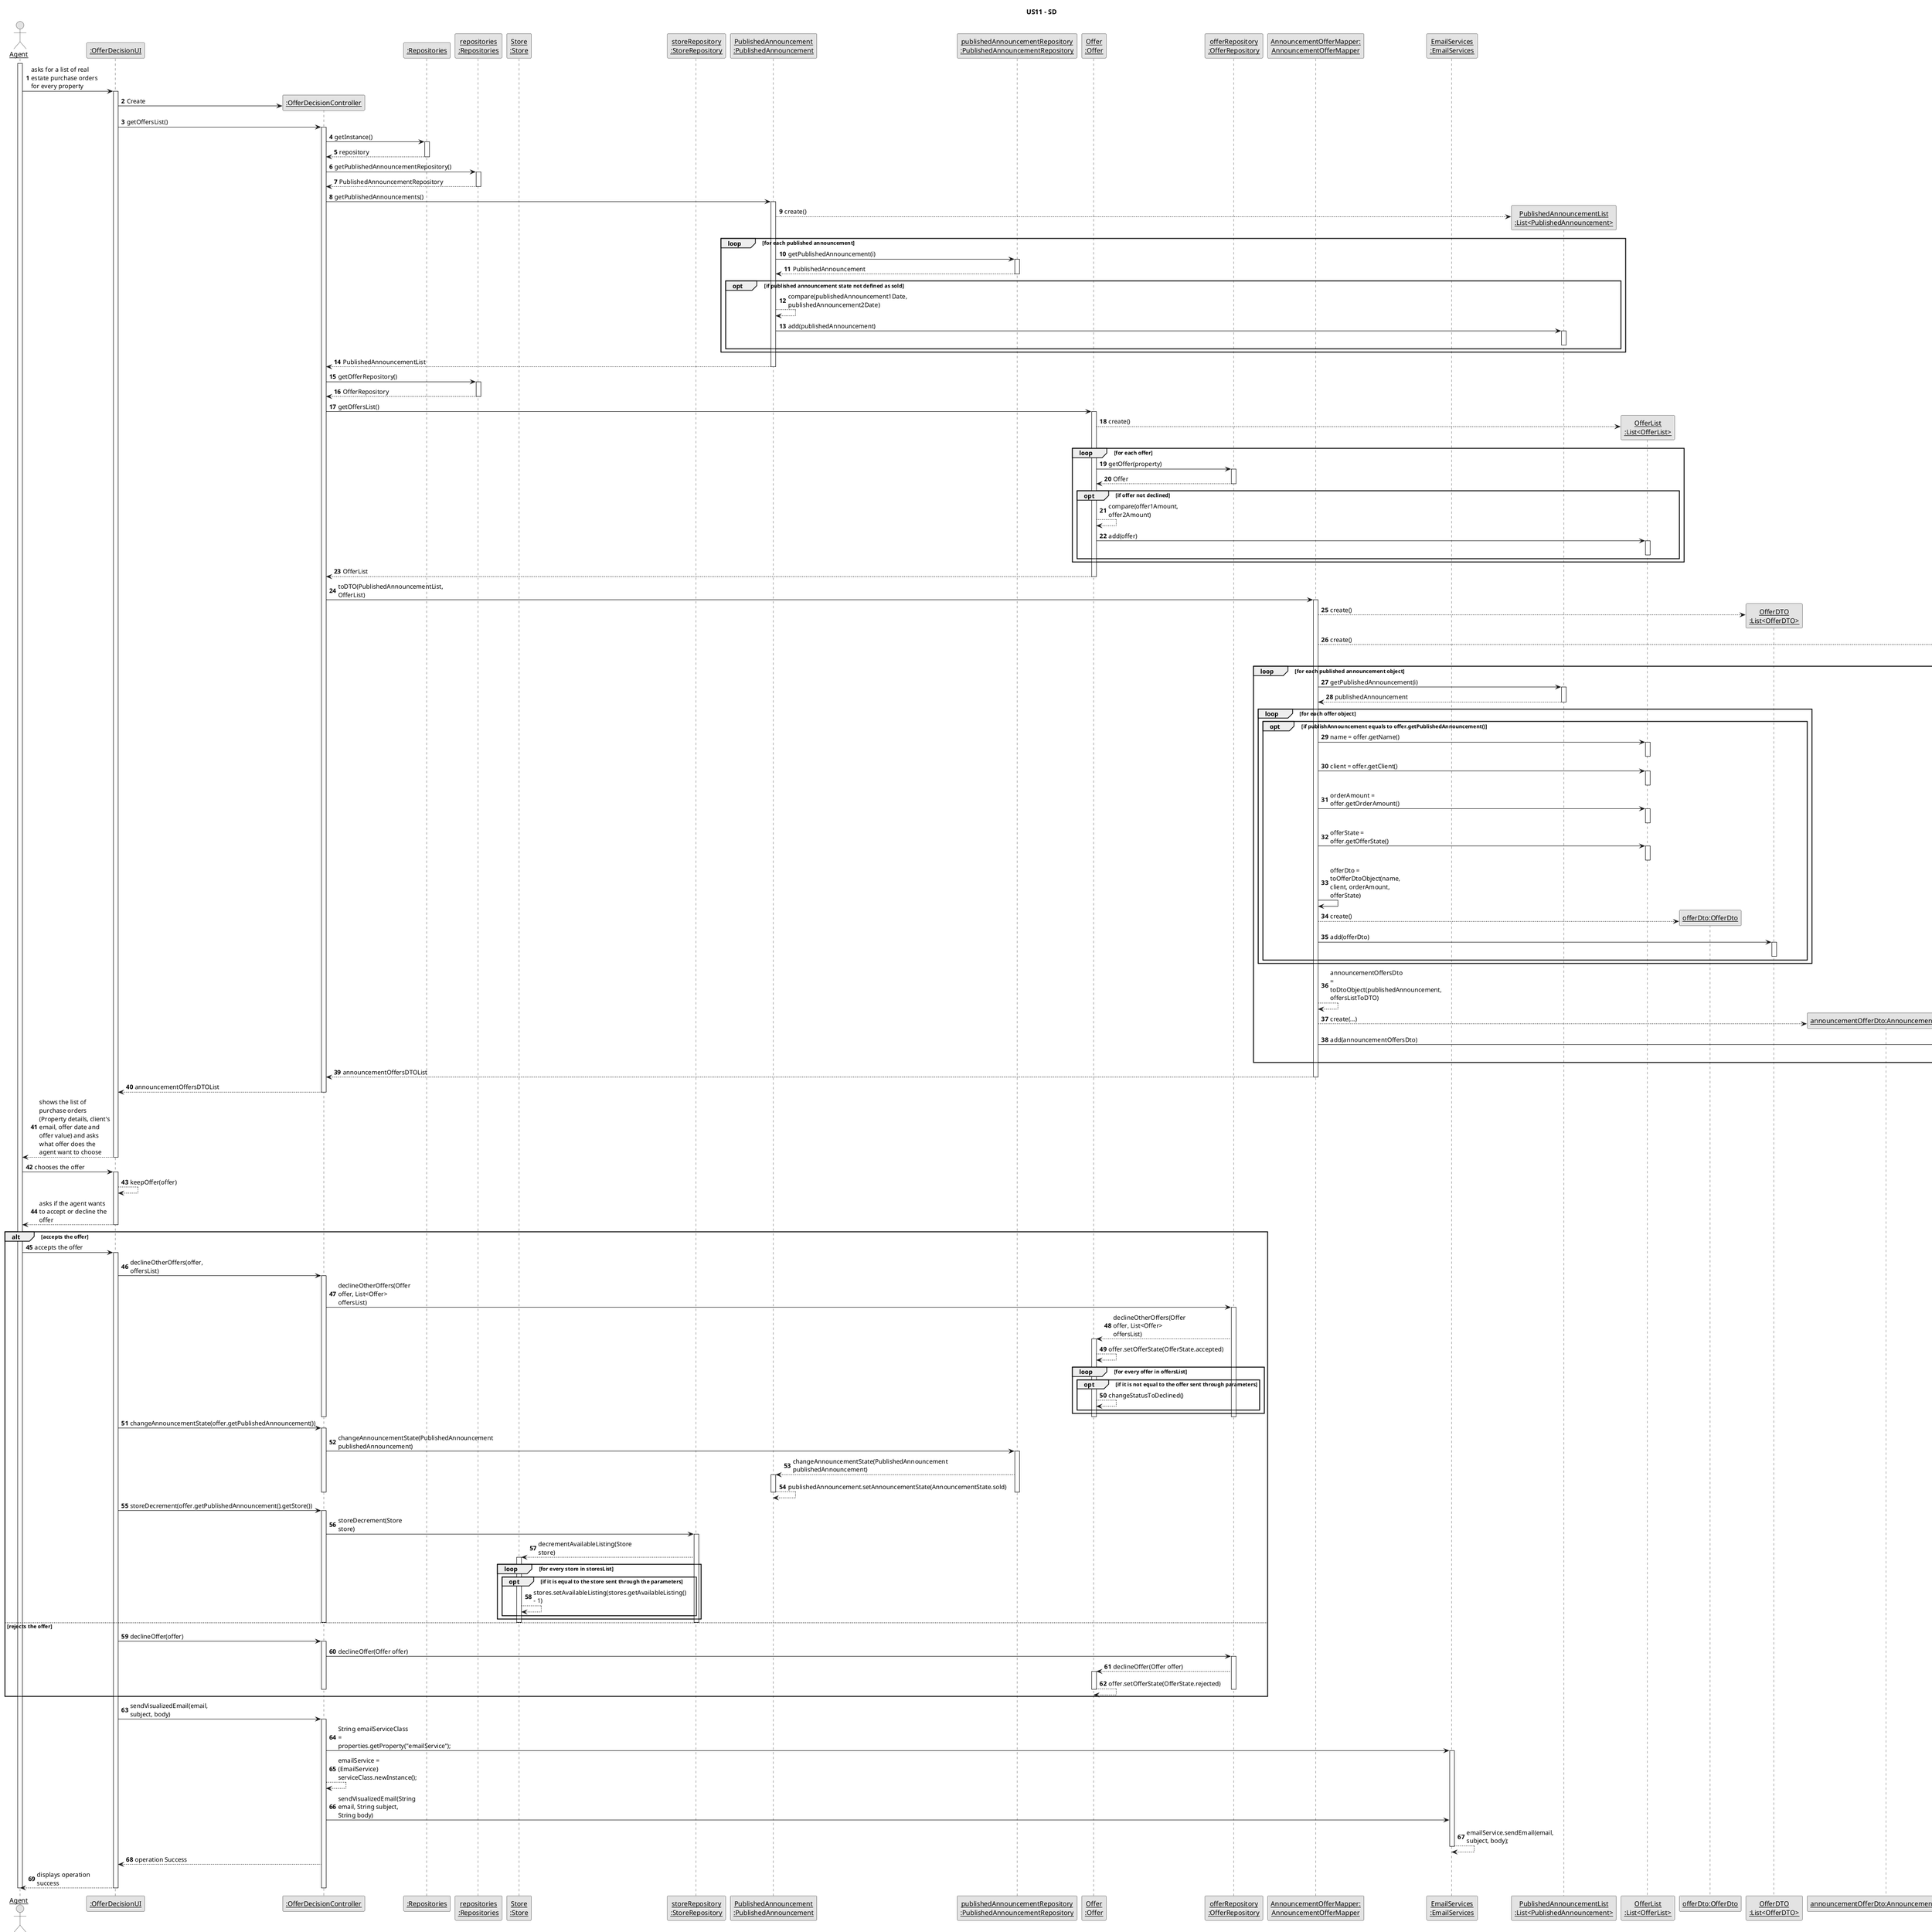 @startuml
title US11 - SD
skinparam monochrome true
skinparam packageStyle rectangle
skinparam shadowing false
skinparam linetype ortho
skinparam maxmessagesize 150
skinparam sequenceParticipant underline

autonumber

actor "Agent" as agent
participant ":OfferDecisionUI" as ui
participant ":OfferDecisionController" as controller
participant ":Repositories" as singleton
participant "repositories\n:Repositories" as repositories
participant "Store\n:Store" as store
participant "storeRepository\n:StoreRepository" as storerep
participant "PublishedAnnouncement\n:PublishedAnnouncement" as announcement
participant "publishedAnnouncementRepository\n:PublishedAnnouncementRepository" as announcementrep
participant "Offer\n:Offer" as offer
participant "offerRepository\n:OfferRepository" as offerrepository
participant "AnnouncementOfferMapper:\nAnnouncementOfferMapper" as mapper
participant "EmailServices\n:EmailServices" as email
participant "PublishedAnnouncementList\n:List<PublishedAnnouncement>" as announcementlist
participant "OfferList\n:List<OfferList>" as offerlist
participant "offerDto:OfferDto" as dto
participant "OfferDTO\n:List<OfferDTO>" as offerdto
participant "announcementOfferDto:AnnouncementOfferDto" as AnnouncementOfferDto
participant "AnnouncementOfferDTO\n:List<AnnouncementOfferDTO>" as dtolist

activate agent


agent -> ui : asks for a list of real estate purchase orders for every property
activate ui

        create controller
        ui -> controller: Create
        ui -> controller: getOffersList()

        activate controller

        controller -> singleton : getInstance()
        activate singleton

                singleton --> controller : repository

            deactivate singleton

            controller -> repositories : getPublishedAnnouncementRepository()

            activate repositories

                repositories --> controller : PublishedAnnouncementRepository

            deactivate repositories

                controller -> announcement : getPublishedAnnouncements()
                activate announcement

                create announcementlist
                announcement --> announcementlist** : create()

                    loop for each published announcement
                    
                        announcement -> announcementrep : getPublishedAnnouncement(i)
                        activate announcementrep
                        announcementrep --> announcement : PublishedAnnouncement
                        deactivate announcementrep

                        opt if published announcement state not defined as sold

                                announcement --> announcement : compare(publishedAnnouncement1Date, publishedAnnouncement2Date)

                                announcement -> announcementlist : add(publishedAnnouncement)
                                activate announcementlist
                                deactivate announcementlist

                        end
 
                    end

                announcement --> controller : PublishedAnnouncementList

                deactivate announcement
        
                controller -> repositories : getOfferRepository()
                    activate repositories

                        repositories --> controller : OfferRepository
                    deactivate repositories

                controller -> offer : getOffersList()
                activate offer

                create offerlist
                offer --> offerlist** : create()

                loop for each offer

                        offer -> offerrepository : getOffer(property)
                        activate offerrepository
                        offerrepository --> offer : Offer
                        deactivate offerrepository
                        opt if offer not declined

                                offer --> offer : compare(offer1Amount, offer2Amount)
                                offer -> offerlist : add(offer)
                                activate offerlist
                                deactivate offerlist

                        end

                    end

                offer --> controller : OfferList
                deactivate offer

                controller -> mapper : toDTO(PublishedAnnouncementList, OfferList)
                activate mapper

                create dtolist
                mapper --> offerdto**: create()
                mapper --> dtolist** : create()


                loop for each published announcement object
                    
                    mapper -> announcementlist : getPublishedAnnouncement(i)
                    activate announcementlist
                    announcementlist --> mapper : publishedAnnouncement
                    deactivate announcementlist

                    loop for each offer object

                        opt if publishAnnouncement equals to offer.getPublishedAnnouncement()
                                deactivate offerlist
                                mapper -> offerlist : name = offer.getName()
                                activate offerlist
                                deactivate offerlist
                                mapper -> offerlist : client = offer.getClient()
                                activate offerlist
                                deactivate offerlist
                                mapper -> offerlist : orderAmount = offer.getOrderAmount()
                                activate offerlist
                                deactivate offerlist
                                mapper -> offerlist : offerState = offer.getOfferState()
                                activate offerlist
                                deactivate offerlist
                                mapper -> mapper : offerDto = toOfferDtoObject(name, client, orderAmount, offerState)
                                mapper --> dto** : create()
                                mapper -> offerdto : add(offerDto)
                                activate offerdto
                                deactivate offerdto
                        end
                        

                    end

                    mapper --> mapper : announcementOffersDto = toDtoObject(publishedAnnouncement, offersListToDTO)
                    mapper --> AnnouncementOfferDto** : create(...)
                    mapper -> dtolist : add(announcementOffersDto)
                    activate dtolist
                    deactivate dtolist
 
                end

                mapper --> controller : announcementOffersDTOList
                deactivate mapper

                controller --> ui : announcementOffersDTOList
                deactivate controller

        deactivate controller

ui --> agent : shows the list of purchase orders (Property details, client's email, offer date and offer value) and asks what offer does the agent want to choose
deactivate ui


agent -> ui : chooses the offer
activate ui


ui --> ui : keepOffer(offer)


ui --> agent : asks if the agent wants to accept or decline the offer
deactivate ui

alt accepts the offer
        agent -> ui : accepts the offer
        activate ui
        ui -> controller : declineOtherOffers(offer, offersList)
        activate controller
        controller -> offerrepository : declineOtherOffers(Offer offer, List<Offer> offersList)
                activate offerrepository
                offerrepository --> offer: declineOtherOffers(Offer offer, List<Offer> offersList)
                activate offer
                offer --> offer: offer.setOfferState(OfferState.accepted)
                loop for every offer in offersList
                        opt if it is not equal to the offer sent through parameters
                                offer --> offer : changeStatusToDeclined()
                        end
                end
        deactivate offer
        deactivate offerrepository
        deactivate controller
        ui -> controller : changeAnnouncementState(offer.getPublishedAnnouncement())
        activate controller
        controller -> announcementrep : changeAnnouncementState(PublishedAnnouncement publishedAnnouncement)
        activate announcementrep
        announcementrep --> announcement : changeAnnouncementState(PublishedAnnouncement publishedAnnouncement)
        activate announcement
        announcement --> announcement : publishedAnnouncement.setAnnouncementState(AnnouncementState.sold)
        deactivate announcementrep
        deactivate announcement
        deactivate controller

        ui -> controller : storeDecrement(offer.getPublishedAnnouncement().getStore())
        activate controller
        controller -> storerep : storeDecrement(Store store)
        activate storerep
        storerep --> store : decrementAvailableListing(Store store)
        activate store
                loop for every store in storesList
                        opt if it is equal to the store sent through the parameters
                                store --> store : stores.setAvailableListing(stores.getAvailableListing() - 1)        
                        end
                end
        deactivate store
        deactivate storerep
        deactivate controller

else rejects the offer

        ui -> controller : declineOffer(offer)
        activate controller
        controller -> offerrepository : declineOffer(Offer offer)
                activate offerrepository
                offerrepository --> offer: declineOffer(Offer offer)
                activate offer
                offer --> offer: offer.setOfferState(OfferState.rejected)
        deactivate offer
        deactivate offerrepository
        deactivate controller


end

ui -> controller : sendVisualizedEmail(email, subject, body)
        activate controller
        controller -> email : String emailServiceClass = properties.getProperty("emailService");
        activate email
        controller --> controller : emailService = (EmailService) serviceClass.newInstance();
        controller -> email : sendVisualizedEmail(String email, String subject, String body)
        email --> email : emailService.sendEmail(email, subject, body);
        deactivate email
        controller --> ui : operation Success
        ui --> agent : displays operation success  
        deactivate ui
        deactivate controller
        deactivate agent



@enduml